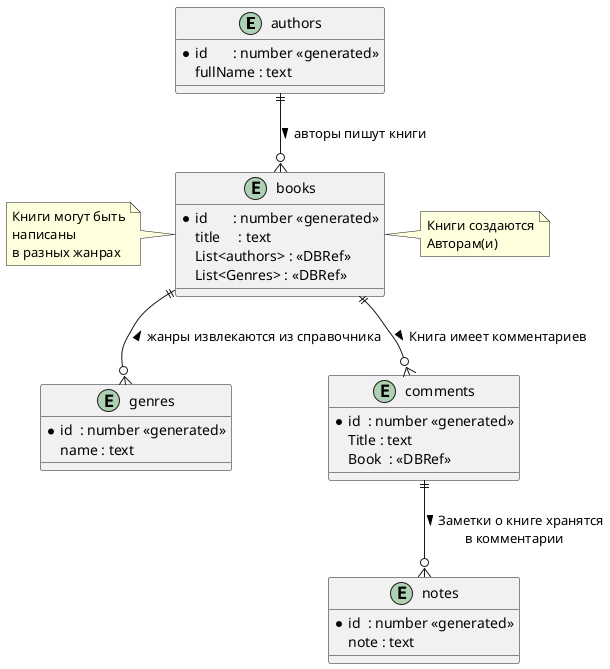 @startuml
'https://plantuml.com/ie-diagram

entity authors {
    *id       : number <<generated>>
    fullName : text
}

entity books {
   *id       : number <<generated>>
   title     : text
   List<authors> : <<DBRef>>
   List<Genres> : <<DBRef>>
}

entity genres {
    *id  : number <<generated>>
    name : text
}

entity comments {
    *id  : number <<generated>>
    Title : text
    Book  : <<DBRef>>
}

entity notes {
    *id  : number <<generated>>
    note : text
}

authors    ||--o{ books    : > авторы пишут книги
books      ||--o{ genres   : < жанры извлекаются из справочника
books      ||--o{ comments : > Книга имеет комментариев
comments   ||--o{ notes    : > Заметки о книге хранятся \nв комментарии

note left of books
Книги могут быть
написаны
в разных жанрах
end note

note right of books
Книги создаются
Авторам(и)
end note

@enduml

